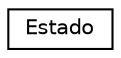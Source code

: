 digraph "Graphical Class Hierarchy"
{
 // LATEX_PDF_SIZE
  edge [fontname="Helvetica",fontsize="10",labelfontname="Helvetica",labelfontsize="10"];
  node [fontname="Helvetica",fontsize="10",shape=record];
  rankdir="LR";
  Node0 [label="Estado",height=0.2,width=0.4,color="black", fillcolor="white", style="filled",URL="$classEstado.html",tooltip="Classe Estado."];
}
